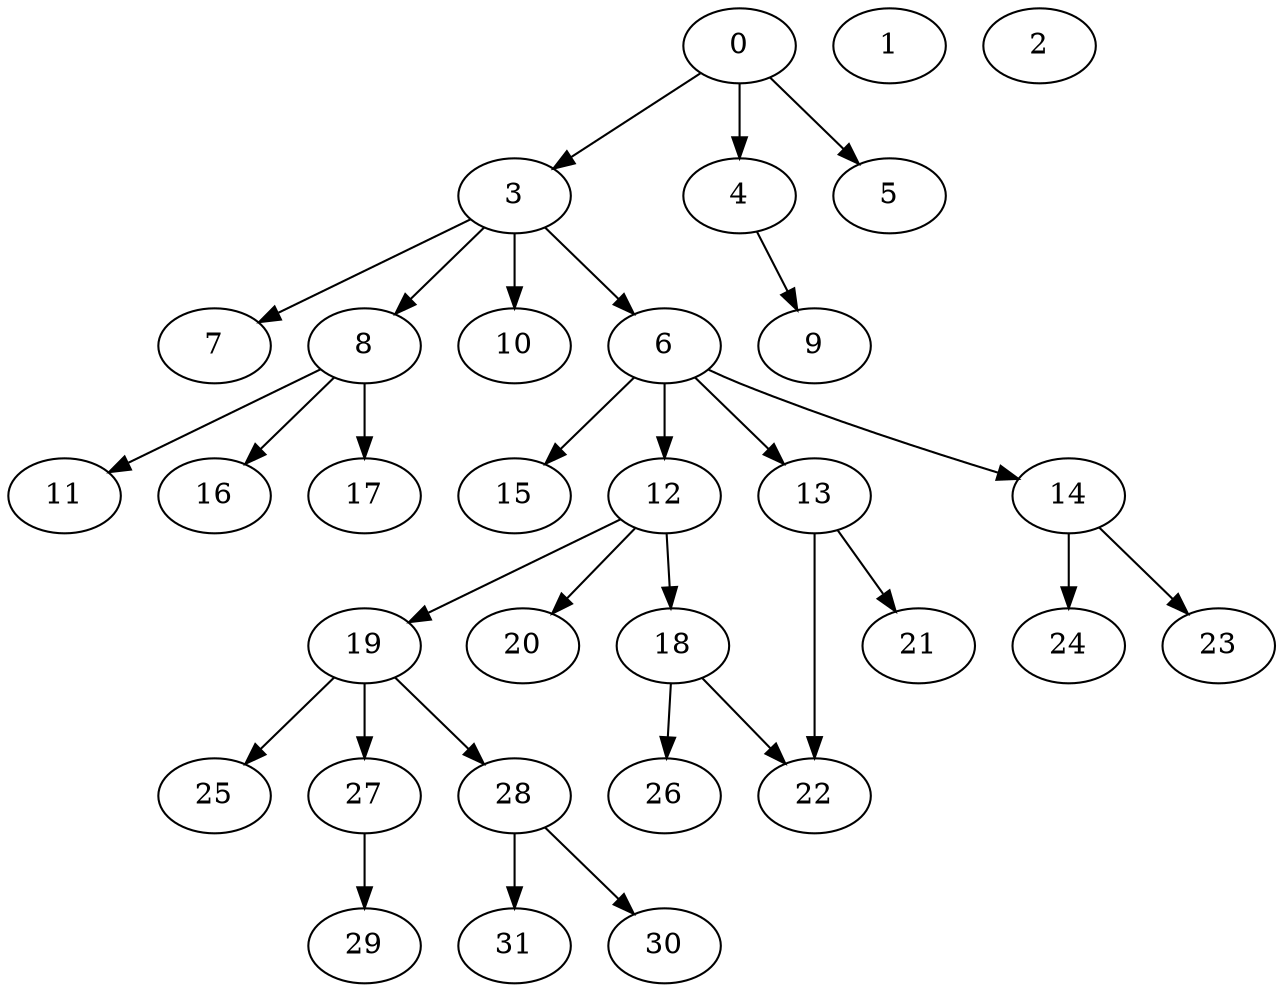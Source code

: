 digraph G {
0 [name="Command Center", strength=1];
1 [name="Supply Depot", strength=1];
2 [name=Refinery, strength=1];
3 [name=Barracks, strength=1];
4 [name="Engineering Bay", strength=1];
5 [name=SCV, strength=1];
6 [name=Factory, strength=1];
7 [name=Bunker, strength=1];
8 [name=Academy, strength=1];
9 [name="Missile Turret", strength=1];
10 [name=Marine, strength=1];
11 [name="Comsat Station", strength=1];
12 [name=Starport, strength=1];
13 [name=Armory, strength=1];
14 [name="Machine Shop", strength=1];
15 [name=Vulture, strength=1];
16 [name=Firebat, strength=1];
17 [name=Medic, strength=1];
18 [name="Control Tower", strength=1];
19 [name="Science Facility", strength=1];
20 [name=Wraith, strength=1];
21 [name=Goliath, strength=1];
22 [name=Valkyrie, strength=1];
23 [name="Siege Tank (Tank)", strength=1];
24 [name="Siege Tank (Siege)", strength=1];
25 [name="Science Vessel", strength=1];
26 [name=Dropship, strength=1];
27 [name="Physics Lab", strength=1];
28 [name="Covert Ops", strength=1];
29 [name=Battlecruiser, strength=1];
30 [name="Nuclear Silo", strength=1];
31 [name=Ghost, strength=1];
0->3 ;
0->4 ;
0->5 ;
3->6 ;
3->7 ;
3->8 ;
4->9 ;
3->10 ;
8->11 ;
6->12 ;
6->13 ;
6->14 ;
6->15 ;
8->16 ;
8->17 ;
12->18 ;
12->19 ;
12->20 ;
13->21 ;
13->22 ;
14->23 ;
14->24 ;
19->25 ;
18->26 ;
18->22 ;
19->27 ;
19->28 ;
27->29 ;
28->30 ;
28->31 ;
}
